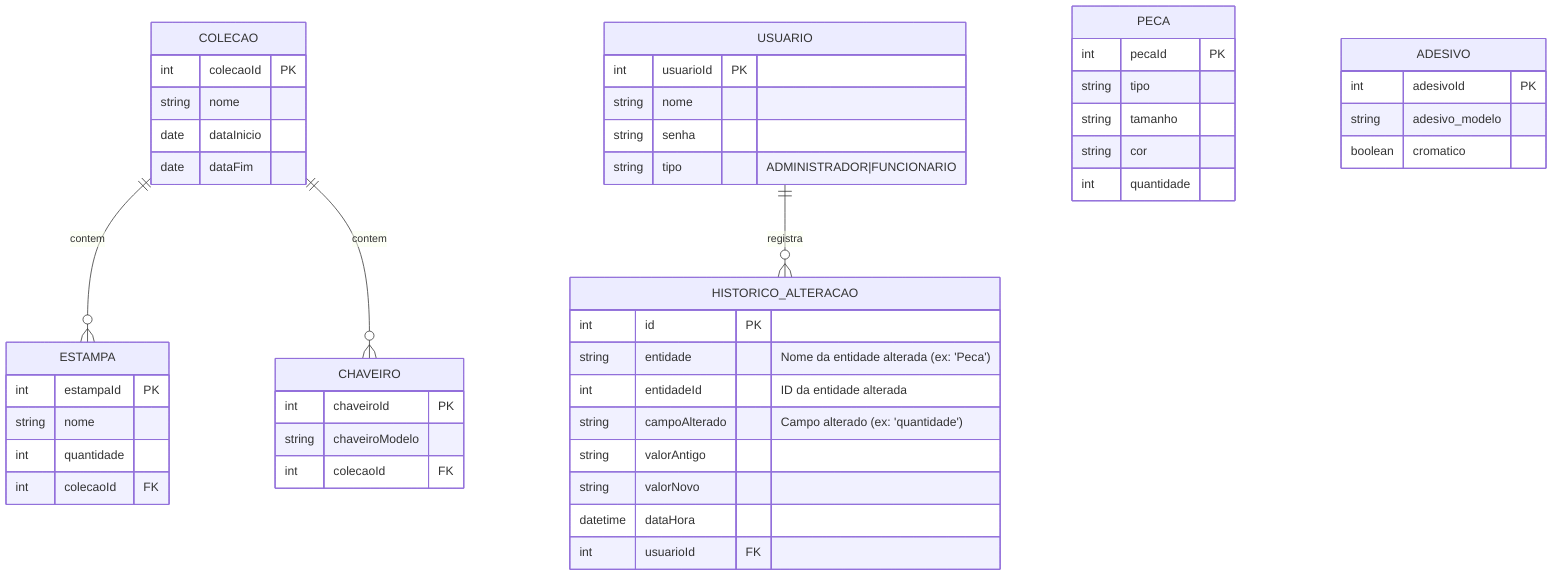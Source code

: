 erDiagram
    COLECAO ||--o{ ESTAMPA : contem
    COLECAO ||--o{ CHAVEIRO : contem
    USUARIO ||--o{ HISTORICO_ALTERACAO : registra

    USUARIO {
        int usuarioId PK
        string nome
        string senha
        string tipo  "ADMINISTRADOR|FUNCIONARIO"
    }

    COLECAO {
        int colecaoId PK
        string nome
        date dataInicio
        date dataFim
    }

    ESTAMPA {
        int estampaId PK
        string nome
        int quantidade
        int colecaoId FK
    }

    PECA {
        int pecaId PK
        string tipo
        string tamanho
        string cor
        int quantidade
    }

    ADESIVO {
        int adesivoId PK
        string adesivo_modelo
        boolean cromatico
    }

    CHAVEIRO {
        int chaveiroId PK
        string chaveiroModelo
        int colecaoId FK
    }

    HISTORICO_ALTERACAO {
        int id PK
        string entidade         "Nome da entidade alterada (ex: 'Peca')"
        int entidadeId         "ID da entidade alterada"
        string campoAlterado   "Campo alterado (ex: 'quantidade')"
        string valorAntigo
        string valorNovo
        datetime dataHora
        int usuarioId FK
    }